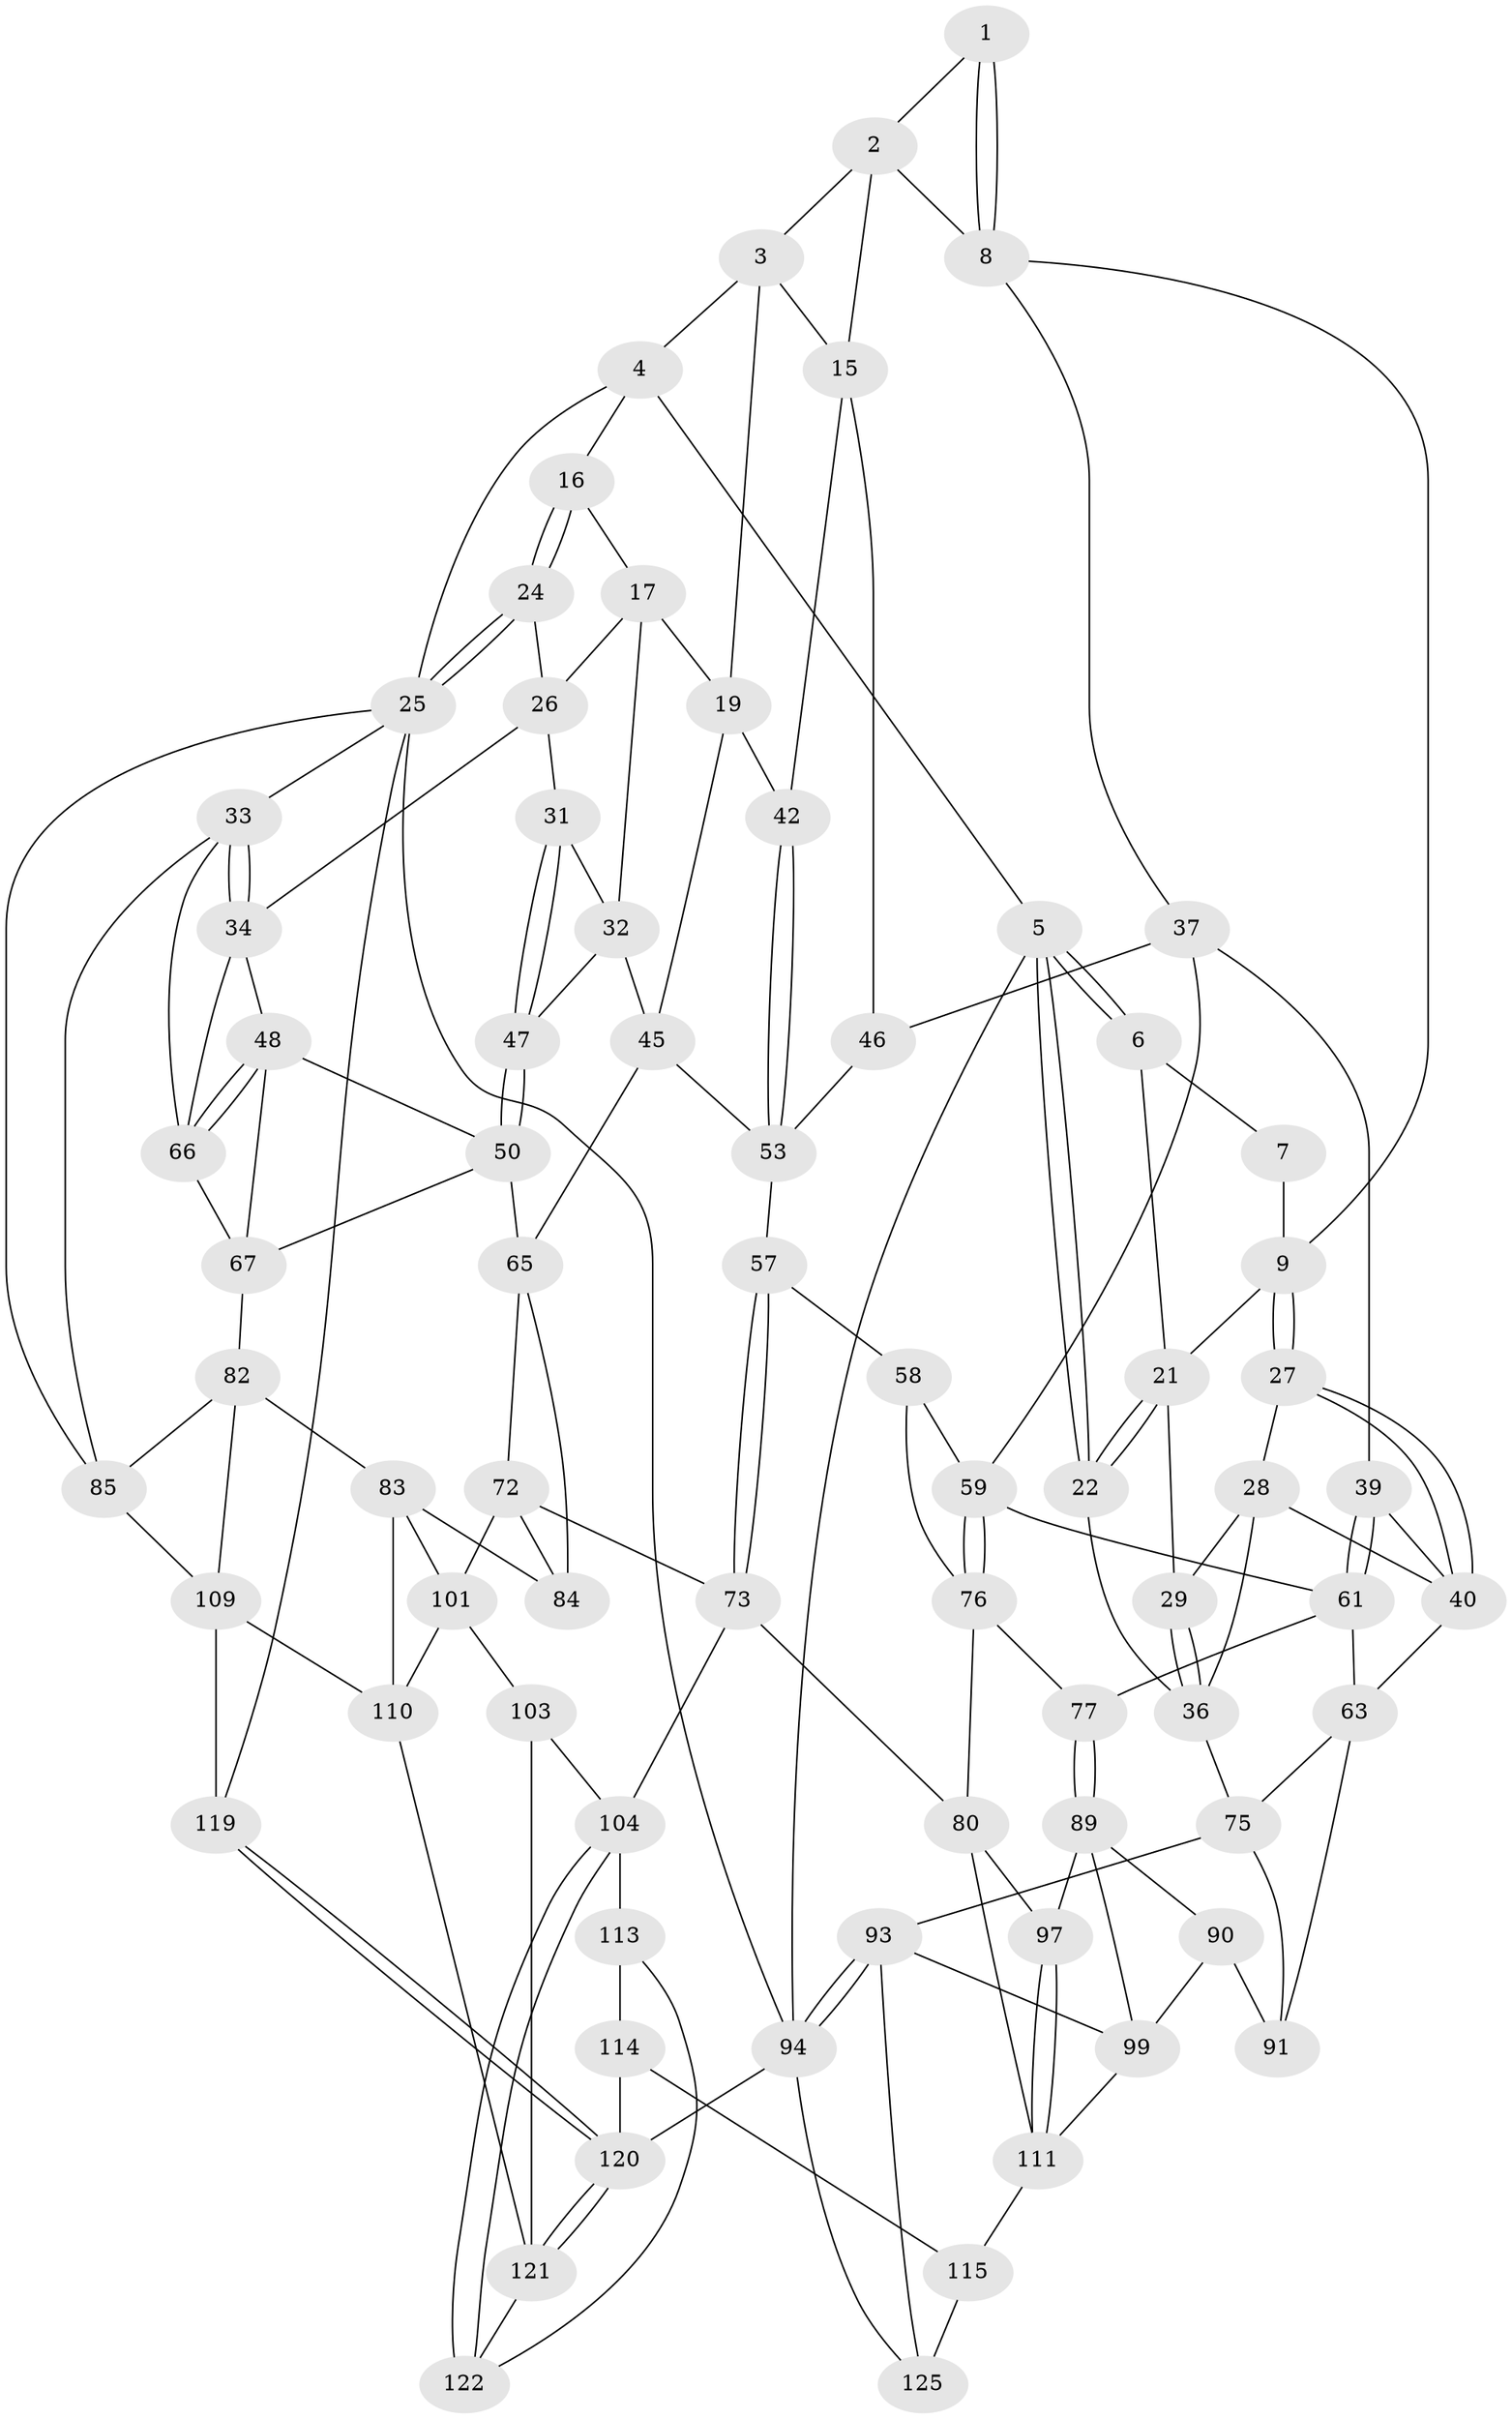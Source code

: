 // Generated by graph-tools (version 1.1) at 2025/24/03/03/25 07:24:36]
// undirected, 75 vertices, 160 edges
graph export_dot {
graph [start="1"]
  node [color=gray90,style=filled];
  1 [pos="+0.2606663190058191+0"];
  2 [pos="+0.3051579061262998+0",super="+12"];
  3 [pos="+0.6925748265371412+0",super="+14"];
  4 [pos="+0.8541882757232967+0"];
  5 [pos="+0+0"];
  6 [pos="+0+0",super="+20"];
  7 [pos="+0.23282941792919642+0",super="+11"];
  8 [pos="+0.2714585102202513+0.1495370493694167",super="+13"];
  9 [pos="+0.22067169141811063+0.15324725425328764",super="+10"];
  15 [pos="+0.5354009233458482+0.1336766941214288",super="+43"];
  16 [pos="+0.9153486954093553+0.07784927692983347"];
  17 [pos="+0.8220893110884665+0.12687927580542527",super="+18"];
  19 [pos="+0.7331016887773855+0.1379219279931308",super="+41"];
  21 [pos="+0.012037990071653942+0.14381352700015165",super="+23"];
  22 [pos="+0+0.23795628348753134"];
  24 [pos="+0.9649829490664871+0.12647977620697023"];
  25 [pos="+1+0.2557093570414593",super="+87"];
  26 [pos="+0.8798363564683801+0.20159465388375505",super="+30"];
  27 [pos="+0.18141644151503464+0.29820795530918864"];
  28 [pos="+0.1564204800226577+0.2893229712209078",super="+51"];
  29 [pos="+0.12529473748439868+0.26984727692222016"];
  31 [pos="+0.8362656580184273+0.242369744940103"];
  32 [pos="+0.7635109749990507+0.18230194892102847",super="+44"];
  33 [pos="+1+0.3208360761331072",super="+70"];
  34 [pos="+0.990320795541458+0.3291394712661581",super="+35"];
  36 [pos="+0+0.30663135303515404",super="+52"];
  37 [pos="+0.33972557897455113+0.275949646539861",super="+38"];
  39 [pos="+0.30000814913206314+0.32661480969146145"];
  40 [pos="+0.22575041918856048+0.3310491384605133",super="+55"];
  42 [pos="+0.6295182838008396+0.30347817099946783"];
  45 [pos="+0.739316897157723+0.3513053536721865",super="+56"];
  46 [pos="+0.5095704721761942+0.24453799660075037"];
  47 [pos="+0.7702286546237266+0.3591566334233935"];
  48 [pos="+0.7873889657373585+0.36291181193381683",super="+49"];
  50 [pos="+0.7735940351907286+0.3620984266120733",super="+64"];
  53 [pos="+0.577976906179416+0.4394974319543725",super="+54"];
  57 [pos="+0.4290402569779365+0.44957488162395426"];
  58 [pos="+0.3905256268830372+0.44285598382638897"];
  59 [pos="+0.38894661558877547+0.4418432938135008",super="+60"];
  61 [pos="+0.22778546905436742+0.5038925439452808",super="+62"];
  63 [pos="+0.17503113948631702+0.5215124968809185",super="+74"];
  65 [pos="+0.6331702489201033+0.5217539915215308",super="+71"];
  66 [pos="+0.8934281442680289+0.43193459971297743",super="+68"];
  67 [pos="+0.8172338868186344+0.4925974486963827",super="+69"];
  72 [pos="+0.5833510822306477+0.6139384623975903",super="+100"];
  73 [pos="+0.5057192099865815+0.6264650473210054",super="+79"];
  75 [pos="+0+0.484181209387038",super="+92"];
  76 [pos="+0.23675997786679373+0.6018759435704055",super="+78"];
  77 [pos="+0.21346096546007431+0.5925017625098201"];
  80 [pos="+0.37476258420802966+0.702998751719716",super="+81"];
  82 [pos="+0.8800846322191318+0.6106498561257978",super="+86"];
  83 [pos="+0.874752570206845+0.6143031390258868",super="+108"];
  84 [pos="+0.8335377608140238+0.6195620131117093"];
  85 [pos="+1+0.5851799181538946",super="+88"];
  89 [pos="+0.1849898857931426+0.6236812538228272",super="+98"];
  90 [pos="+0.09953514210469232+0.6407151743970584",super="+96"];
  91 [pos="+0.06520945108921604+0.62063377748352",super="+95"];
  93 [pos="+0+0.8822294389284756",super="+107"];
  94 [pos="+0+1",super="+129"];
  97 [pos="+0.20830160516911464+0.742282470993574"];
  99 [pos="+0.07237922569010337+0.7944718828695934",super="+106"];
  101 [pos="+0.666393995199927+0.7689287414370007",super="+102"];
  103 [pos="+0.6049560036126089+0.8051256971344746"];
  104 [pos="+0.49989135897659026+0.7864797587743874",super="+105"];
  109 [pos="+0.9351367938405645+0.8137619497041397",super="+118"];
  110 [pos="+0.8433622692507463+0.7944462017849571",super="+117"];
  111 [pos="+0.18253119292715433+0.803536731766188",super="+112"];
  113 [pos="+0.4057114648207772+0.7903253187015183",super="+123"];
  114 [pos="+0.32500485086664344+0.9249022789440273",super="+126"];
  115 [pos="+0.3136601021898332+0.9248676130476606",super="+116"];
  119 [pos="+0.8324534130256843+1"];
  120 [pos="+0.8126858164231775+1",super="+128"];
  121 [pos="+0.7929147394827867+1",super="+124"];
  122 [pos="+0.5073232651574385+0.9232770379292411"];
  125 [pos="+0.14787921084709899+0.9559334891067447",super="+127"];
  1 -- 2;
  1 -- 8;
  1 -- 8;
  2 -- 3;
  2 -- 15;
  2 -- 8;
  3 -- 4;
  3 -- 19;
  3 -- 15;
  4 -- 5;
  4 -- 16;
  4 -- 25;
  5 -- 6;
  5 -- 6;
  5 -- 22;
  5 -- 22;
  5 -- 94;
  6 -- 7 [weight=2];
  6 -- 21;
  7 -- 9;
  8 -- 9;
  8 -- 37;
  9 -- 27;
  9 -- 27;
  9 -- 21;
  15 -- 42;
  15 -- 46;
  16 -- 17;
  16 -- 24;
  16 -- 24;
  17 -- 26;
  17 -- 32;
  17 -- 19;
  19 -- 42;
  19 -- 45;
  21 -- 22;
  21 -- 22;
  21 -- 29;
  22 -- 36;
  24 -- 25;
  24 -- 25;
  24 -- 26;
  25 -- 33;
  25 -- 94;
  25 -- 119;
  25 -- 85;
  26 -- 34;
  26 -- 31;
  27 -- 28;
  27 -- 40;
  27 -- 40;
  28 -- 29;
  28 -- 40;
  28 -- 36;
  29 -- 36;
  29 -- 36;
  31 -- 32;
  31 -- 47;
  31 -- 47;
  32 -- 45;
  32 -- 47;
  33 -- 34;
  33 -- 34;
  33 -- 66;
  33 -- 85;
  34 -- 66;
  34 -- 48;
  36 -- 75;
  37 -- 46;
  37 -- 59;
  37 -- 39;
  39 -- 40;
  39 -- 61;
  39 -- 61;
  40 -- 63;
  42 -- 53;
  42 -- 53;
  45 -- 65;
  45 -- 53;
  46 -- 53;
  47 -- 50;
  47 -- 50;
  48 -- 66;
  48 -- 66;
  48 -- 50;
  48 -- 67;
  50 -- 65;
  50 -- 67;
  53 -- 57;
  57 -- 58;
  57 -- 73;
  57 -- 73;
  58 -- 59;
  58 -- 76;
  59 -- 76;
  59 -- 76;
  59 -- 61;
  61 -- 77;
  61 -- 63;
  63 -- 75;
  63 -- 91;
  65 -- 72;
  65 -- 84;
  66 -- 67;
  67 -- 82;
  72 -- 73;
  72 -- 84;
  72 -- 101;
  73 -- 80;
  73 -- 104;
  75 -- 91;
  75 -- 93;
  76 -- 77;
  76 -- 80;
  77 -- 89;
  77 -- 89;
  80 -- 97;
  80 -- 111;
  82 -- 83;
  82 -- 109;
  82 -- 85;
  83 -- 84;
  83 -- 101;
  83 -- 110;
  85 -- 109;
  89 -- 90;
  89 -- 99;
  89 -- 97;
  90 -- 91 [weight=2];
  90 -- 99;
  93 -- 94;
  93 -- 94;
  93 -- 125;
  93 -- 99;
  94 -- 125;
  94 -- 120;
  97 -- 111;
  97 -- 111;
  99 -- 111;
  101 -- 103;
  101 -- 110;
  103 -- 104;
  103 -- 121;
  104 -- 122;
  104 -- 122;
  104 -- 113;
  109 -- 110;
  109 -- 119;
  110 -- 121;
  111 -- 115;
  113 -- 114 [weight=2];
  113 -- 122;
  114 -- 115;
  114 -- 120;
  115 -- 125 [weight=2];
  119 -- 120;
  119 -- 120;
  120 -- 121;
  120 -- 121;
  121 -- 122;
}
